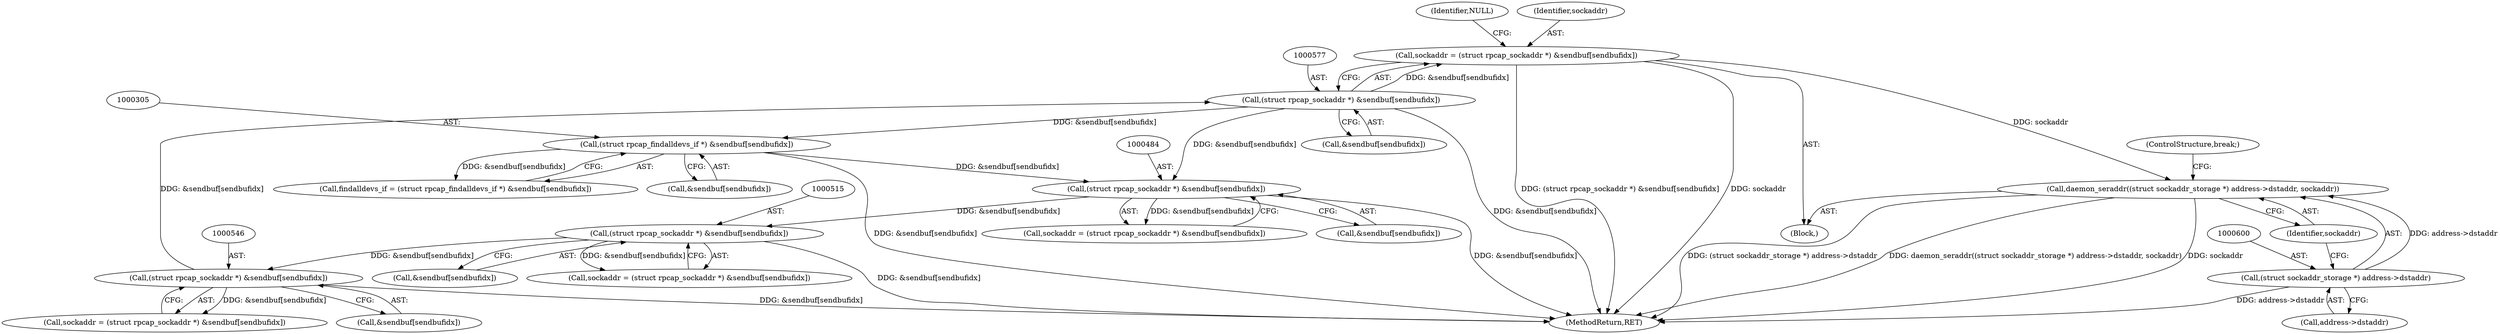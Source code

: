 digraph "0_libpcap_617b12c0339db4891d117b661982126c495439ea@pointer" {
"1000598" [label="(Call,daemon_seraddr((struct sockaddr_storage *) address->dstaddr, sockaddr))"];
"1000599" [label="(Call,(struct sockaddr_storage *) address->dstaddr)"];
"1000574" [label="(Call,sockaddr = (struct rpcap_sockaddr *) &sendbuf[sendbufidx])"];
"1000576" [label="(Call,(struct rpcap_sockaddr *) &sendbuf[sendbufidx])"];
"1000545" [label="(Call,(struct rpcap_sockaddr *) &sendbuf[sendbufidx])"];
"1000514" [label="(Call,(struct rpcap_sockaddr *) &sendbuf[sendbufidx])"];
"1000483" [label="(Call,(struct rpcap_sockaddr *) &sendbuf[sendbufidx])"];
"1000304" [label="(Call,(struct rpcap_findalldevs_if *) &sendbuf[sendbufidx])"];
"1000598" [label="(Call,daemon_seraddr((struct sockaddr_storage *) address->dstaddr, sockaddr))"];
"1000547" [label="(Call,&sendbuf[sendbufidx])"];
"1000516" [label="(Call,&sendbuf[sendbufidx])"];
"1000576" [label="(Call,(struct rpcap_sockaddr *) &sendbuf[sendbufidx])"];
"1000574" [label="(Call,sockaddr = (struct rpcap_sockaddr *) &sendbuf[sendbufidx])"];
"1000478" [label="(Block,)"];
"1000585" [label="(Identifier,NULL)"];
"1000485" [label="(Call,&sendbuf[sendbufidx])"];
"1000514" [label="(Call,(struct rpcap_sockaddr *) &sendbuf[sendbufidx])"];
"1000604" [label="(Identifier,sockaddr)"];
"1000601" [label="(Call,address->dstaddr)"];
"1000483" [label="(Call,(struct rpcap_sockaddr *) &sendbuf[sendbufidx])"];
"1000545" [label="(Call,(struct rpcap_sockaddr *) &sendbuf[sendbufidx])"];
"1000512" [label="(Call,sockaddr = (struct rpcap_sockaddr *) &sendbuf[sendbufidx])"];
"1000659" [label="(MethodReturn,RET)"];
"1000543" [label="(Call,sockaddr = (struct rpcap_sockaddr *) &sendbuf[sendbufidx])"];
"1000599" [label="(Call,(struct sockaddr_storage *) address->dstaddr)"];
"1000306" [label="(Call,&sendbuf[sendbufidx])"];
"1000578" [label="(Call,&sendbuf[sendbufidx])"];
"1000605" [label="(ControlStructure,break;)"];
"1000304" [label="(Call,(struct rpcap_findalldevs_if *) &sendbuf[sendbufidx])"];
"1000575" [label="(Identifier,sockaddr)"];
"1000302" [label="(Call,findalldevs_if = (struct rpcap_findalldevs_if *) &sendbuf[sendbufidx])"];
"1000481" [label="(Call,sockaddr = (struct rpcap_sockaddr *) &sendbuf[sendbufidx])"];
"1000598" -> "1000478"  [label="AST: "];
"1000598" -> "1000604"  [label="CFG: "];
"1000599" -> "1000598"  [label="AST: "];
"1000604" -> "1000598"  [label="AST: "];
"1000605" -> "1000598"  [label="CFG: "];
"1000598" -> "1000659"  [label="DDG: (struct sockaddr_storage *) address->dstaddr"];
"1000598" -> "1000659"  [label="DDG: daemon_seraddr((struct sockaddr_storage *) address->dstaddr, sockaddr)"];
"1000598" -> "1000659"  [label="DDG: sockaddr"];
"1000599" -> "1000598"  [label="DDG: address->dstaddr"];
"1000574" -> "1000598"  [label="DDG: sockaddr"];
"1000599" -> "1000601"  [label="CFG: "];
"1000600" -> "1000599"  [label="AST: "];
"1000601" -> "1000599"  [label="AST: "];
"1000604" -> "1000599"  [label="CFG: "];
"1000599" -> "1000659"  [label="DDG: address->dstaddr"];
"1000574" -> "1000478"  [label="AST: "];
"1000574" -> "1000576"  [label="CFG: "];
"1000575" -> "1000574"  [label="AST: "];
"1000576" -> "1000574"  [label="AST: "];
"1000585" -> "1000574"  [label="CFG: "];
"1000574" -> "1000659"  [label="DDG: sockaddr"];
"1000574" -> "1000659"  [label="DDG: (struct rpcap_sockaddr *) &sendbuf[sendbufidx]"];
"1000576" -> "1000574"  [label="DDG: &sendbuf[sendbufidx]"];
"1000576" -> "1000578"  [label="CFG: "];
"1000577" -> "1000576"  [label="AST: "];
"1000578" -> "1000576"  [label="AST: "];
"1000576" -> "1000659"  [label="DDG: &sendbuf[sendbufidx]"];
"1000576" -> "1000304"  [label="DDG: &sendbuf[sendbufidx]"];
"1000576" -> "1000483"  [label="DDG: &sendbuf[sendbufidx]"];
"1000545" -> "1000576"  [label="DDG: &sendbuf[sendbufidx]"];
"1000545" -> "1000543"  [label="AST: "];
"1000545" -> "1000547"  [label="CFG: "];
"1000546" -> "1000545"  [label="AST: "];
"1000547" -> "1000545"  [label="AST: "];
"1000543" -> "1000545"  [label="CFG: "];
"1000545" -> "1000659"  [label="DDG: &sendbuf[sendbufidx]"];
"1000545" -> "1000543"  [label="DDG: &sendbuf[sendbufidx]"];
"1000514" -> "1000545"  [label="DDG: &sendbuf[sendbufidx]"];
"1000514" -> "1000512"  [label="AST: "];
"1000514" -> "1000516"  [label="CFG: "];
"1000515" -> "1000514"  [label="AST: "];
"1000516" -> "1000514"  [label="AST: "];
"1000512" -> "1000514"  [label="CFG: "];
"1000514" -> "1000659"  [label="DDG: &sendbuf[sendbufidx]"];
"1000514" -> "1000512"  [label="DDG: &sendbuf[sendbufidx]"];
"1000483" -> "1000514"  [label="DDG: &sendbuf[sendbufidx]"];
"1000483" -> "1000481"  [label="AST: "];
"1000483" -> "1000485"  [label="CFG: "];
"1000484" -> "1000483"  [label="AST: "];
"1000485" -> "1000483"  [label="AST: "];
"1000481" -> "1000483"  [label="CFG: "];
"1000483" -> "1000659"  [label="DDG: &sendbuf[sendbufidx]"];
"1000483" -> "1000481"  [label="DDG: &sendbuf[sendbufidx]"];
"1000304" -> "1000483"  [label="DDG: &sendbuf[sendbufidx]"];
"1000304" -> "1000302"  [label="AST: "];
"1000304" -> "1000306"  [label="CFG: "];
"1000305" -> "1000304"  [label="AST: "];
"1000306" -> "1000304"  [label="AST: "];
"1000302" -> "1000304"  [label="CFG: "];
"1000304" -> "1000659"  [label="DDG: &sendbuf[sendbufidx]"];
"1000304" -> "1000302"  [label="DDG: &sendbuf[sendbufidx]"];
}
